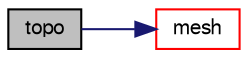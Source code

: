 digraph "topo"
{
  bgcolor="transparent";
  edge [fontname="FreeSans",fontsize="10",labelfontname="FreeSans",labelfontsize="10"];
  node [fontname="FreeSans",fontsize="10",shape=record];
  rankdir="LR";
  Node62 [label="topo",height=0.2,width=0.4,color="black", fillcolor="grey75", style="filled", fontcolor="black"];
  Node62 -> Node63 [color="midnightblue",fontsize="10",style="solid",fontname="FreeSans"];
  Node63 [label="mesh",height=0.2,width=0.4,color="red",URL="$a31710.html#a470f06cfb9b6ee887cd85d63de275607",tooltip="Access either mesh or submesh. "];
}
